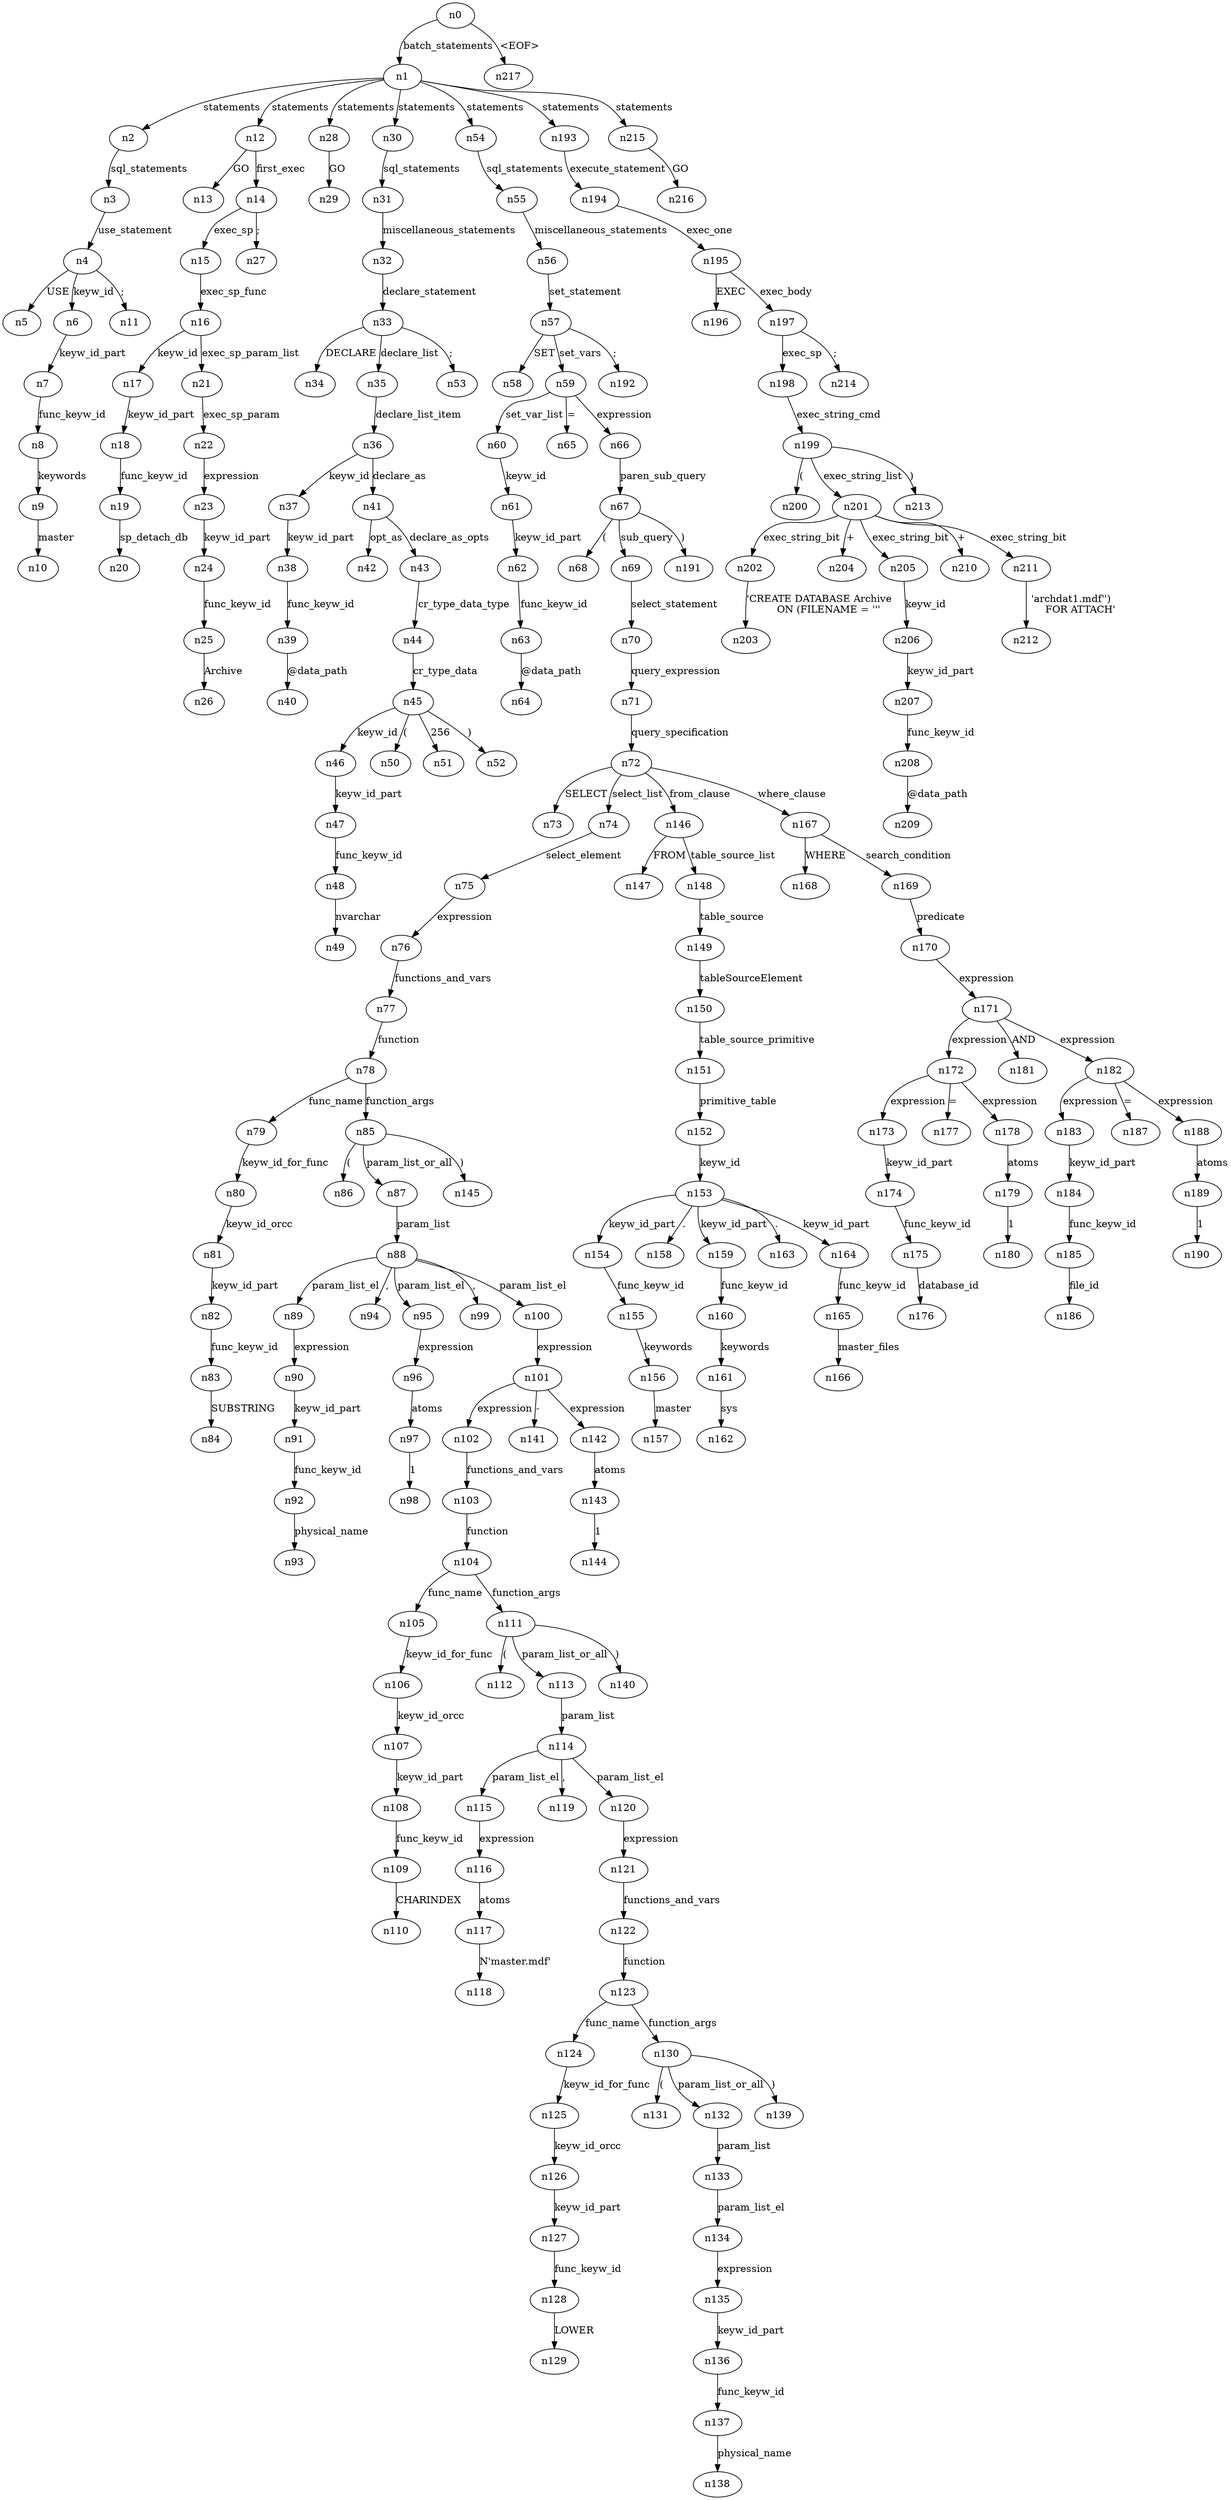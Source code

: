 digraph ParseTree {
  n0 -> n1 [label="batch_statements"];
  n1 -> n2 [label="statements"];
  n2 -> n3 [label="sql_statements"];
  n3 -> n4 [label="use_statement"];
  n4 -> n5 [label="USE"];
  n4 -> n6 [label="keyw_id"];
  n6 -> n7 [label="keyw_id_part"];
  n7 -> n8 [label="func_keyw_id"];
  n8 -> n9 [label="keywords"];
  n9 -> n10 [label="master"];
  n4 -> n11 [label=";"];
  n1 -> n12 [label="statements"];
  n12 -> n13 [label="GO"];
  n12 -> n14 [label="first_exec"];
  n14 -> n15 [label="exec_sp"];
  n15 -> n16 [label="exec_sp_func"];
  n16 -> n17 [label="keyw_id"];
  n17 -> n18 [label="keyw_id_part"];
  n18 -> n19 [label="func_keyw_id"];
  n19 -> n20 [label="sp_detach_db"];
  n16 -> n21 [label="exec_sp_param_list"];
  n21 -> n22 [label="exec_sp_param"];
  n22 -> n23 [label="expression"];
  n23 -> n24 [label="keyw_id_part"];
  n24 -> n25 [label="func_keyw_id"];
  n25 -> n26 [label="Archive"];
  n14 -> n27 [label=";"];
  n1 -> n28 [label="statements"];
  n28 -> n29 [label="GO"];
  n1 -> n30 [label="statements"];
  n30 -> n31 [label="sql_statements"];
  n31 -> n32 [label="miscellaneous_statements"];
  n32 -> n33 [label="declare_statement"];
  n33 -> n34 [label="DECLARE"];
  n33 -> n35 [label="declare_list"];
  n35 -> n36 [label="declare_list_item"];
  n36 -> n37 [label="keyw_id"];
  n37 -> n38 [label="keyw_id_part"];
  n38 -> n39 [label="func_keyw_id"];
  n39 -> n40 [label="@data_path"];
  n36 -> n41 [label="declare_as"];
  n41 -> n42 [label="opt_as"];
  n41 -> n43 [label="declare_as_opts"];
  n43 -> n44 [label="cr_type_data_type"];
  n44 -> n45 [label="cr_type_data"];
  n45 -> n46 [label="keyw_id"];
  n46 -> n47 [label="keyw_id_part"];
  n47 -> n48 [label="func_keyw_id"];
  n48 -> n49 [label="nvarchar"];
  n45 -> n50 [label="("];
  n45 -> n51 [label="256"];
  n45 -> n52 [label=")"];
  n33 -> n53 [label=";"];
  n1 -> n54 [label="statements"];
  n54 -> n55 [label="sql_statements"];
  n55 -> n56 [label="miscellaneous_statements"];
  n56 -> n57 [label="set_statement"];
  n57 -> n58 [label="SET"];
  n57 -> n59 [label="set_vars"];
  n59 -> n60 [label="set_var_list"];
  n60 -> n61 [label="keyw_id"];
  n61 -> n62 [label="keyw_id_part"];
  n62 -> n63 [label="func_keyw_id"];
  n63 -> n64 [label="@data_path"];
  n59 -> n65 [label="="];
  n59 -> n66 [label="expression"];
  n66 -> n67 [label="paren_sub_query"];
  n67 -> n68 [label="("];
  n67 -> n69 [label="sub_query"];
  n69 -> n70 [label="select_statement"];
  n70 -> n71 [label="query_expression"];
  n71 -> n72 [label="query_specification"];
  n72 -> n73 [label="SELECT"];
  n72 -> n74 [label="select_list"];
  n74 -> n75 [label="select_element"];
  n75 -> n76 [label="expression"];
  n76 -> n77 [label="functions_and_vars"];
  n77 -> n78 [label="function"];
  n78 -> n79 [label="func_name"];
  n79 -> n80 [label="keyw_id_for_func"];
  n80 -> n81 [label="keyw_id_orcc"];
  n81 -> n82 [label="keyw_id_part"];
  n82 -> n83 [label="func_keyw_id"];
  n83 -> n84 [label="SUBSTRING"];
  n78 -> n85 [label="function_args"];
  n85 -> n86 [label="("];
  n85 -> n87 [label="param_list_or_all"];
  n87 -> n88 [label="param_list"];
  n88 -> n89 [label="param_list_el"];
  n89 -> n90 [label="expression"];
  n90 -> n91 [label="keyw_id_part"];
  n91 -> n92 [label="func_keyw_id"];
  n92 -> n93 [label="physical_name"];
  n88 -> n94 [label=","];
  n88 -> n95 [label="param_list_el"];
  n95 -> n96 [label="expression"];
  n96 -> n97 [label="atoms"];
  n97 -> n98 [label="1"];
  n88 -> n99 [label=","];
  n88 -> n100 [label="param_list_el"];
  n100 -> n101 [label="expression"];
  n101 -> n102 [label="expression"];
  n102 -> n103 [label="functions_and_vars"];
  n103 -> n104 [label="function"];
  n104 -> n105 [label="func_name"];
  n105 -> n106 [label="keyw_id_for_func"];
  n106 -> n107 [label="keyw_id_orcc"];
  n107 -> n108 [label="keyw_id_part"];
  n108 -> n109 [label="func_keyw_id"];
  n109 -> n110 [label="CHARINDEX"];
  n104 -> n111 [label="function_args"];
  n111 -> n112 [label="("];
  n111 -> n113 [label="param_list_or_all"];
  n113 -> n114 [label="param_list"];
  n114 -> n115 [label="param_list_el"];
  n115 -> n116 [label="expression"];
  n116 -> n117 [label="atoms"];
  n117 -> n118 [label="N'master.mdf'"];
  n114 -> n119 [label=","];
  n114 -> n120 [label="param_list_el"];
  n120 -> n121 [label="expression"];
  n121 -> n122 [label="functions_and_vars"];
  n122 -> n123 [label="function"];
  n123 -> n124 [label="func_name"];
  n124 -> n125 [label="keyw_id_for_func"];
  n125 -> n126 [label="keyw_id_orcc"];
  n126 -> n127 [label="keyw_id_part"];
  n127 -> n128 [label="func_keyw_id"];
  n128 -> n129 [label="LOWER"];
  n123 -> n130 [label="function_args"];
  n130 -> n131 [label="("];
  n130 -> n132 [label="param_list_or_all"];
  n132 -> n133 [label="param_list"];
  n133 -> n134 [label="param_list_el"];
  n134 -> n135 [label="expression"];
  n135 -> n136 [label="keyw_id_part"];
  n136 -> n137 [label="func_keyw_id"];
  n137 -> n138 [label="physical_name"];
  n130 -> n139 [label=")"];
  n111 -> n140 [label=")"];
  n101 -> n141 [label="-"];
  n101 -> n142 [label="expression"];
  n142 -> n143 [label="atoms"];
  n143 -> n144 [label="1"];
  n85 -> n145 [label=")"];
  n72 -> n146 [label="from_clause"];
  n146 -> n147 [label="FROM"];
  n146 -> n148 [label="table_source_list"];
  n148 -> n149 [label="table_source"];
  n149 -> n150 [label="tableSourceElement"];
  n150 -> n151 [label="table_source_primitive"];
  n151 -> n152 [label="primitive_table"];
  n152 -> n153 [label="keyw_id"];
  n153 -> n154 [label="keyw_id_part"];
  n154 -> n155 [label="func_keyw_id"];
  n155 -> n156 [label="keywords"];
  n156 -> n157 [label="master"];
  n153 -> n158 [label="."];
  n153 -> n159 [label="keyw_id_part"];
  n159 -> n160 [label="func_keyw_id"];
  n160 -> n161 [label="keywords"];
  n161 -> n162 [label="sys"];
  n153 -> n163 [label="."];
  n153 -> n164 [label="keyw_id_part"];
  n164 -> n165 [label="func_keyw_id"];
  n165 -> n166 [label="master_files"];
  n72 -> n167 [label="where_clause"];
  n167 -> n168 [label="WHERE"];
  n167 -> n169 [label="search_condition"];
  n169 -> n170 [label="predicate"];
  n170 -> n171 [label="expression"];
  n171 -> n172 [label="expression"];
  n172 -> n173 [label="expression"];
  n173 -> n174 [label="keyw_id_part"];
  n174 -> n175 [label="func_keyw_id"];
  n175 -> n176 [label="database_id"];
  n172 -> n177 [label="="];
  n172 -> n178 [label="expression"];
  n178 -> n179 [label="atoms"];
  n179 -> n180 [label="1"];
  n171 -> n181 [label="AND"];
  n171 -> n182 [label="expression"];
  n182 -> n183 [label="expression"];
  n183 -> n184 [label="keyw_id_part"];
  n184 -> n185 [label="func_keyw_id"];
  n185 -> n186 [label="file_id"];
  n182 -> n187 [label="="];
  n182 -> n188 [label="expression"];
  n188 -> n189 [label="atoms"];
  n189 -> n190 [label="1"];
  n67 -> n191 [label=")"];
  n57 -> n192 [label=";"];
  n1 -> n193 [label="statements"];
  n193 -> n194 [label="execute_statement"];
  n194 -> n195 [label="exec_one"];
  n195 -> n196 [label="EXEC"];
  n195 -> n197 [label="exec_body"];
  n197 -> n198 [label="exec_sp"];
  n198 -> n199 [label="exec_string_cmd"];
  n199 -> n200 [label="("];
  n199 -> n201 [label="exec_string_list"];
  n201 -> n202 [label="exec_string_bit"];
  n202 -> n203 [label="'CREATE DATABASE Archive
      ON (FILENAME = '''"];
  n201 -> n204 [label="+"];
  n201 -> n205 [label="exec_string_bit"];
  n205 -> n206 [label="keyw_id"];
  n206 -> n207 [label="keyw_id_part"];
  n207 -> n208 [label="func_keyw_id"];
  n208 -> n209 [label="@data_path"];
  n201 -> n210 [label="+"];
  n201 -> n211 [label="exec_string_bit"];
  n211 -> n212 [label="'archdat1.mdf'')
      FOR ATTACH'"];
  n199 -> n213 [label=")"];
  n197 -> n214 [label=";"];
  n1 -> n215 [label="statements"];
  n215 -> n216 [label="GO"];
  n0 -> n217 [label="<EOF>"];
}